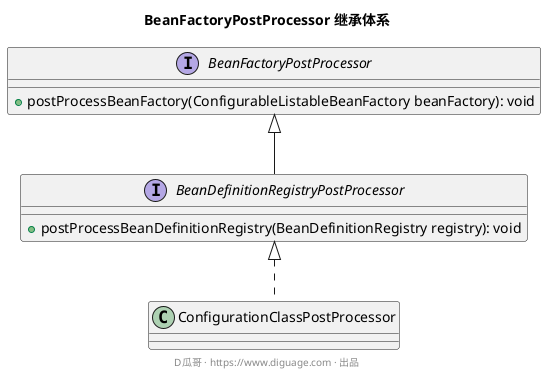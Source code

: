 @startuml
title "**BeanFactoryPostProcessor 继承体系**"

interface BeanFactoryPostProcessor {
  + postProcessBeanFactory(ConfigurableListableBeanFactory beanFactory): void
}

interface BeanDefinitionRegistryPostProcessor extends BeanFactoryPostProcessor {
  + postProcessBeanDefinitionRegistry(BeanDefinitionRegistry registry): void
}

class ConfigurationClassPostProcessor implements BeanDefinitionRegistryPostProcessor


footer D瓜哥 · https://www.diguage.com · 出品
@enduml